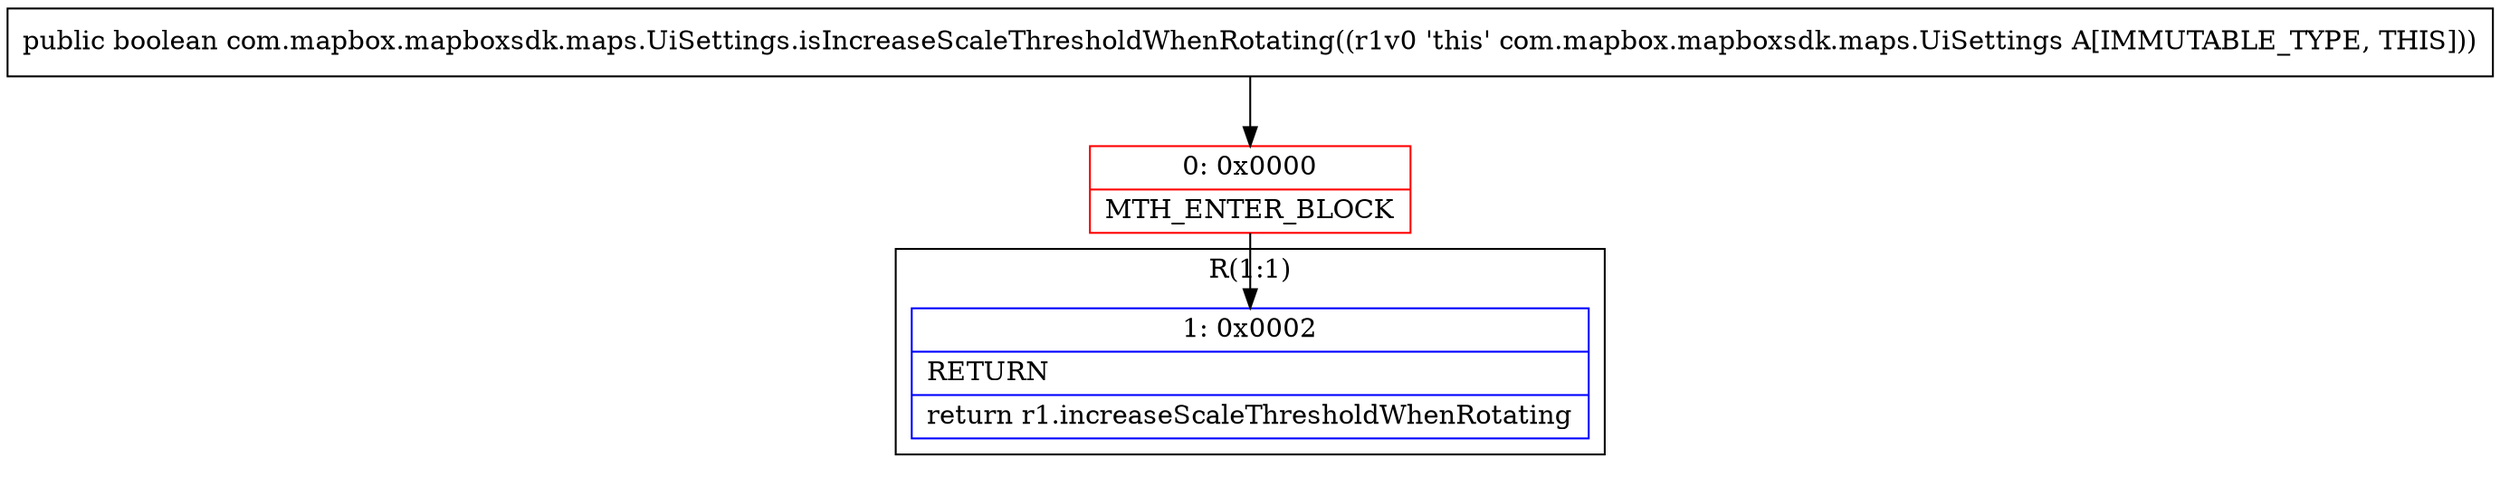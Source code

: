 digraph "CFG forcom.mapbox.mapboxsdk.maps.UiSettings.isIncreaseScaleThresholdWhenRotating()Z" {
subgraph cluster_Region_1912070646 {
label = "R(1:1)";
node [shape=record,color=blue];
Node_1 [shape=record,label="{1\:\ 0x0002|RETURN\l|return r1.increaseScaleThresholdWhenRotating\l}"];
}
Node_0 [shape=record,color=red,label="{0\:\ 0x0000|MTH_ENTER_BLOCK\l}"];
MethodNode[shape=record,label="{public boolean com.mapbox.mapboxsdk.maps.UiSettings.isIncreaseScaleThresholdWhenRotating((r1v0 'this' com.mapbox.mapboxsdk.maps.UiSettings A[IMMUTABLE_TYPE, THIS])) }"];
MethodNode -> Node_0;
Node_0 -> Node_1;
}

